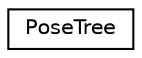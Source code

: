 digraph G
{
  edge [fontname="Helvetica",fontsize="10",labelfontname="Helvetica",labelfontsize="10"];
  node [fontname="Helvetica",fontsize="10",shape=record];
  rankdir=LR;
  Node1 [label="PoseTree",height=0.2,width=0.4,color="black", fillcolor="white", style="filled",URL="$d1/d20/structPoseTree.html"];
}

